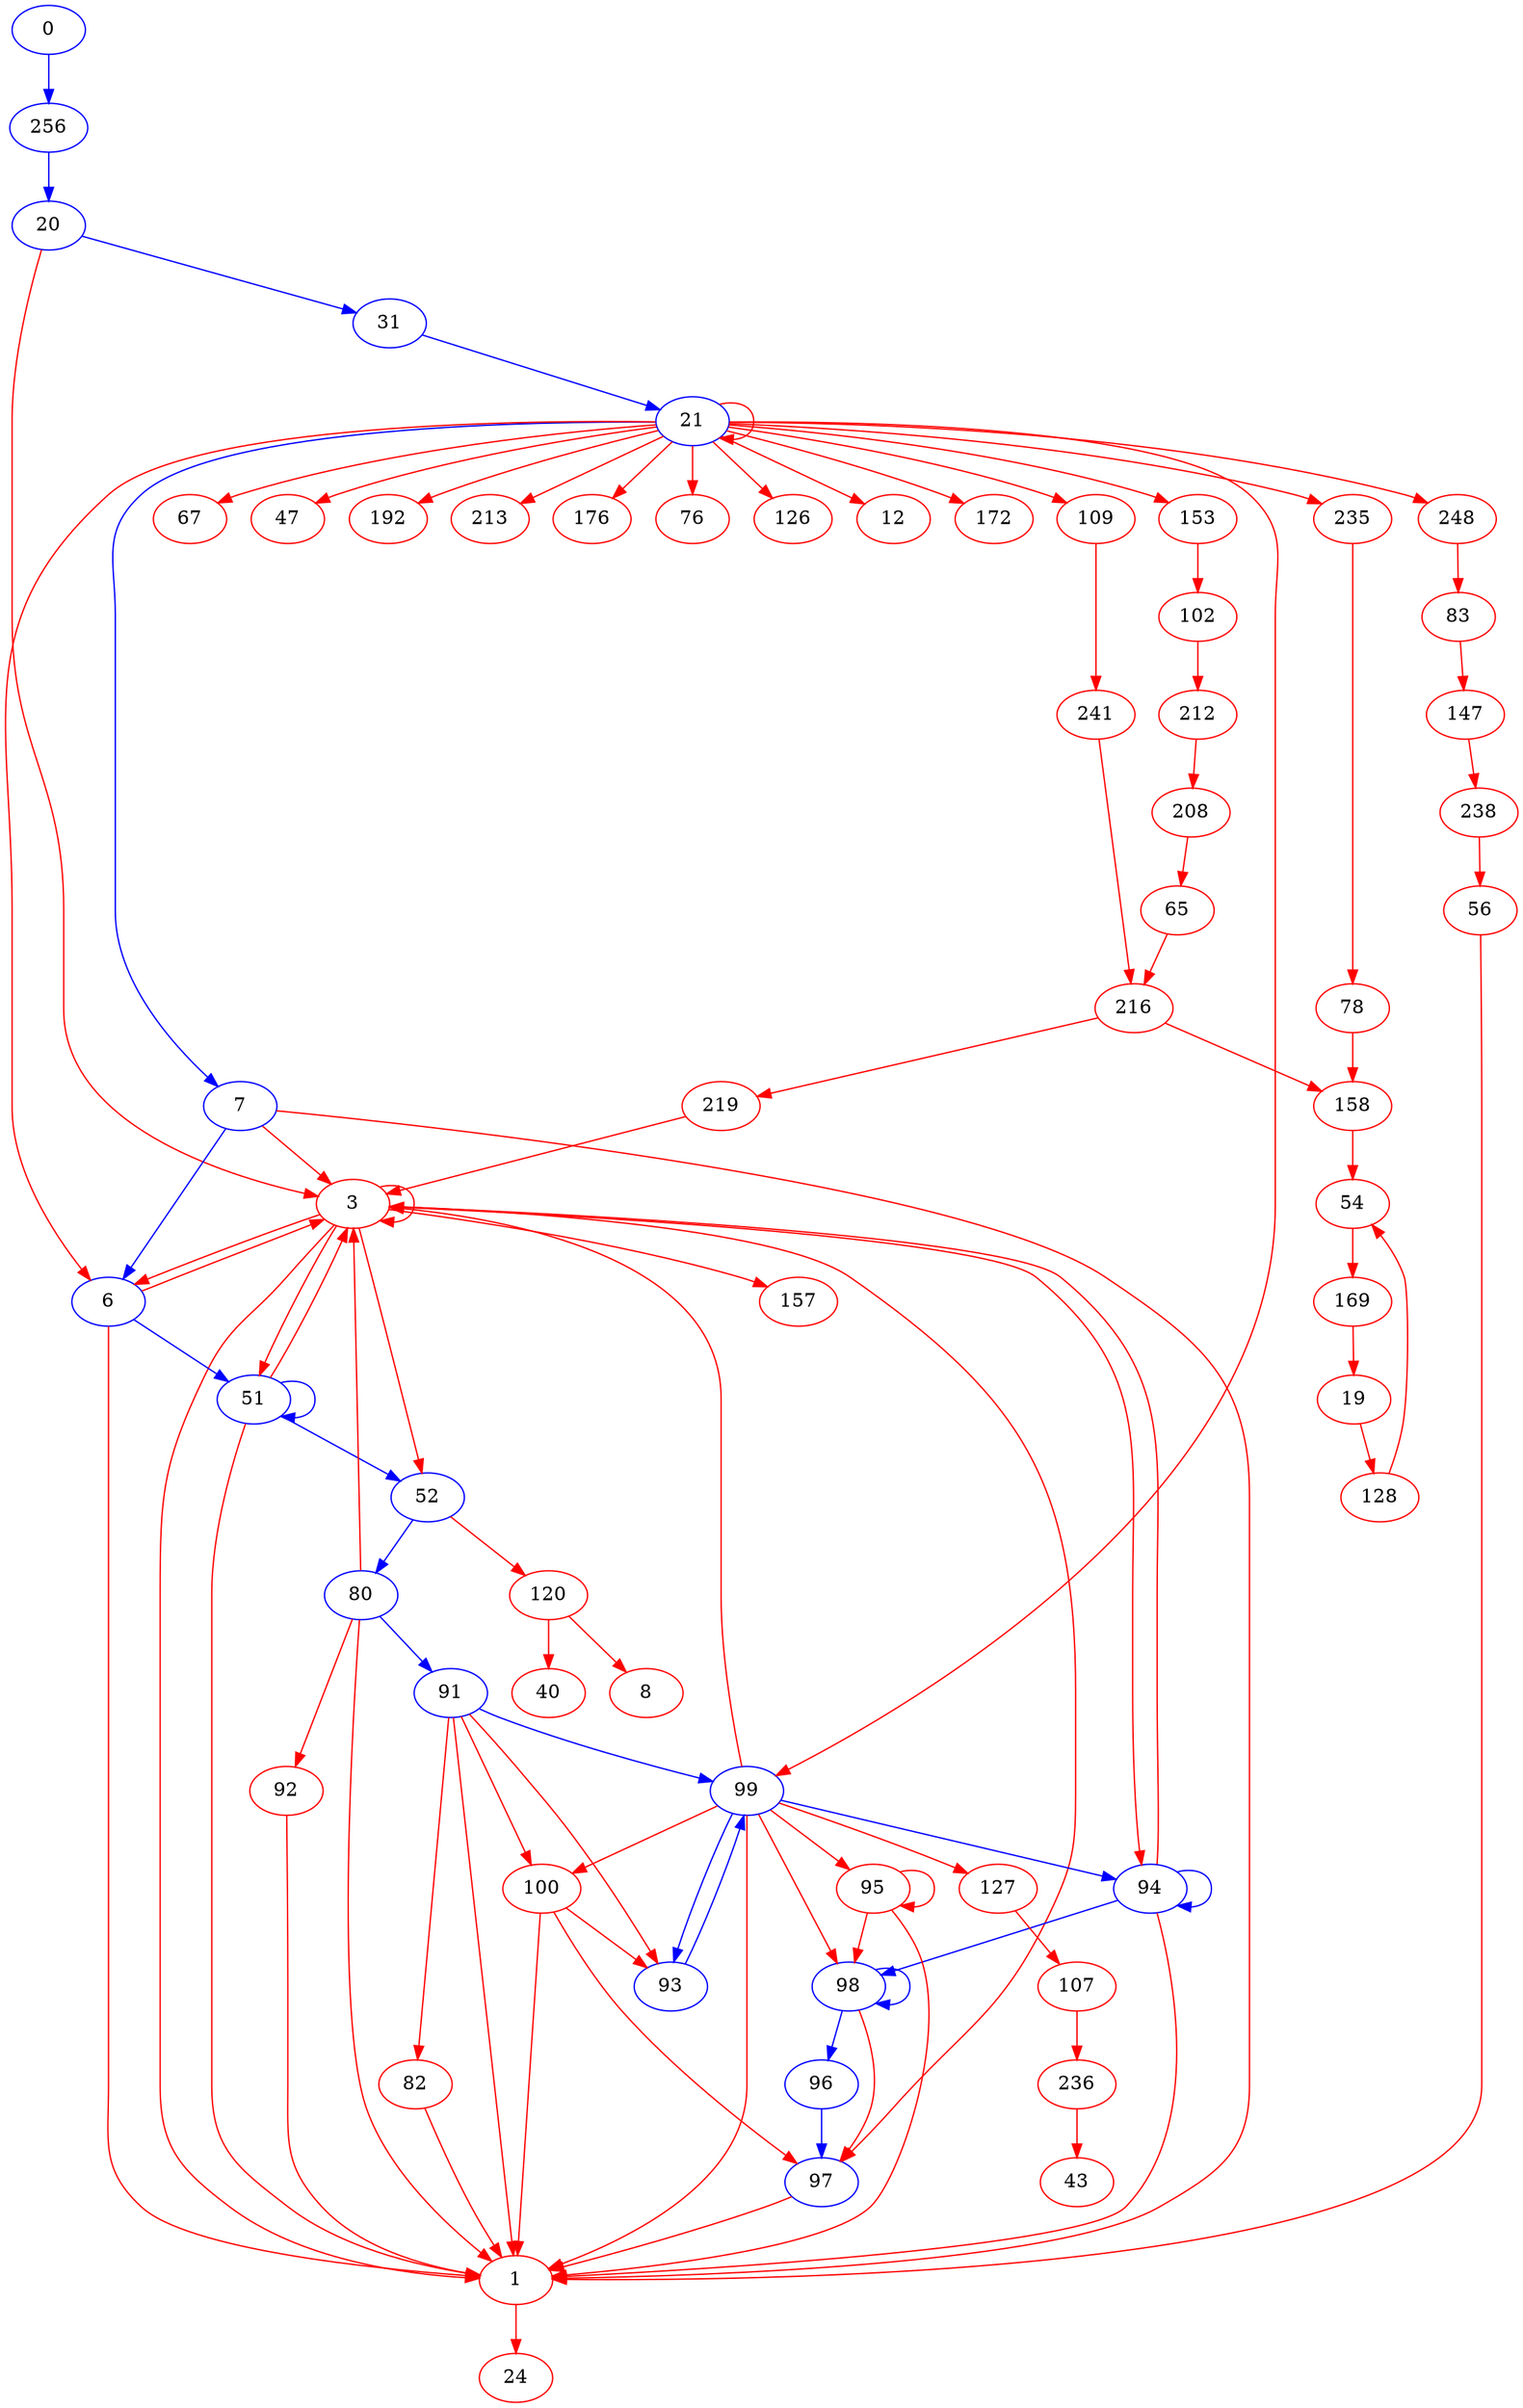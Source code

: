 digraph g {
	node [color=black];
	edge [color=black];
	0	 [color=blue];
	256	 [color=blue];
	0 -> 256 [key=new_edge,
	color=blue];
20 [color=blue];
256 -> 20 [key=new_edge,
color=blue];
31 [color=blue];
20 -> 31 [key=new_edge,
color=blue];
3 [color=red];
20 -> 3 [key=new_edge,
color=red];
21 [color=blue];
31 -> 21 [key=new_edge,
color=blue];
21 -> 21 [key=new_edge,
color=red];
7 [color=blue];
21 -> 7 [key=new_edge,
color=blue];
6 [color=blue];
21 -> 6 [key=new_edge,
color=red];
99 [color=blue];
21 -> 99 [key=new_edge,
color=red];
235 [color=red];
21 -> 235 [key=new_edge,
color=red];
153 [color=red];
21 -> 153 [key=new_edge,
color=red];
248 [color=red];
21 -> 248 [key=new_edge,
color=red];
109 [color=red];
21 -> 109 [key=new_edge,
color=red];
67 [color=red];
21 -> 67 [key=new_edge,
color=red];
47 [color=red];
21 -> 47 [key=new_edge,
color=red];
192 [color=red];
21 -> 192 [key=new_edge,
color=red];
213 [color=red];
21 -> 213 [key=new_edge,
color=red];
176 [color=red];
21 -> 176 [key=new_edge,
color=red];
76 [color=red];
21 -> 76 [key=new_edge,
color=red];
126 [color=red];
21 -> 126 [key=new_edge,
color=red];
12 [color=red];
21 -> 12 [key=new_edge,
color=red];
172 [color=red];
21 -> 172 [key=new_edge,
color=red];
7 -> 6 [key=new_edge,
color=blue];
1 [color=red];
7 -> 1 [key=new_edge,
color=red];
7 -> 3 [key=new_edge,
color=red];
51 [color=blue];
6 -> 51 [key=new_edge,
color=blue];
6 -> 1 [key=new_edge,
color=red];
6 -> 3 [key=new_edge,
color=red];
51 -> 51 [key=new_edge,
color=blue];
52 [color=blue];
51 -> 52 [key=new_edge,
color=blue];
51 -> 1 [key=new_edge,
color=red];
51 -> 3 [key=new_edge,
color=red];
80 [color=blue];
52 -> 80 [key=new_edge,
color=blue];
120 [color=red];
52 -> 120 [key=new_edge,
color=red];
91 [color=blue];
80 -> 91 [key=new_edge,
color=blue];
80 -> 1 [key=new_edge,
color=red];
80 -> 3 [key=new_edge,
color=red];
92 [color=red];
80 -> 92 [key=new_edge,
color=red];
91 -> 99 [key=new_edge,
color=blue];
93 [color=blue];
91 -> 93 [key=new_edge,
color=red];
91 -> 1 [key=new_edge,
color=red];
100 [color=red];
91 -> 100 [key=new_edge,
color=red];
82 [color=red];
91 -> 82 [key=new_edge,
color=red];
99 -> 93 [key=new_edge,
color=blue];
94 [color=blue];
99 -> 94 [key=new_edge,
color=blue];
98 [color=blue];
99 -> 98 [key=new_edge,
color=red];
99 -> 1 [key=new_edge,
color=red];
127 [color=red];
99 -> 127 [key=new_edge,
color=red];
99 -> 3 [key=new_edge,
color=red];
99 -> 100 [key=new_edge,
color=red];
95 [color=red];
99 -> 95 [key=new_edge,
color=red];
93 -> 99 [key=new_edge,
color=blue];
94 -> 94 [key=new_edge,
color=blue];
94 -> 98 [key=new_edge,
color=blue];
94 -> 1 [key=new_edge,
color=red];
94 -> 3 [key=new_edge,
color=red];
98 -> 98 [key=new_edge,
color=blue];
96 [color=blue];
98 -> 96 [key=new_edge,
color=blue];
97 [color=blue];
98 -> 97 [key=new_edge,
color=red];
96 -> 97 [key=new_edge,
color=blue];
97 -> 1 [key=new_edge,
color=red];
24 [color=red];
1 -> 24 [key=new_edge,
color=red];
107 [color=red];
127 -> 107 [key=new_edge,
color=red];
236 [color=red];
107 -> 236 [key=new_edge,
color=red];
43 [color=red];
236 -> 43 [key=new_edge,
color=red];
3 -> 6 [key=new_edge,
color=red];
3 -> 51 [key=new_edge,
color=red];
3 -> 52 [key=new_edge,
color=red];
3 -> 94 [key=new_edge,
color=red];
3 -> 97 [key=new_edge,
color=red];
3 -> 1 [key=new_edge,
color=red];
3 -> 3 [key=new_edge,
color=red];
157 [color=red];
3 -> 157 [key=new_edge,
color=red];
40 [color=red];
120 -> 40 [key=new_edge,
color=red];
8 [color=red];
120 -> 8 [key=new_edge,
color=red];
100 -> 93 [key=new_edge,
color=red];
100 -> 97 [key=new_edge,
color=red];
100 -> 1 [key=new_edge,
color=red];
95 -> 98 [key=new_edge,
color=red];
95 -> 1 [key=new_edge,
color=red];
95 -> 95 [key=new_edge,
color=red];
92 -> 1 [key=new_edge,
color=red];
78 [color=red];
235 -> 78 [key=new_edge,
color=red];
158 [color=red];
78 -> 158 [key=new_edge,
color=red];
54 [color=red];
158 -> 54 [key=new_edge,
color=red];
169 [color=red];
54 -> 169 [key=new_edge,
color=red];
19 [color=red];
169 -> 19 [key=new_edge,
color=red];
128 [color=red];
19 -> 128 [key=new_edge,
color=red];
128 -> 54 [key=new_edge,
color=red];
102 [color=red];
153 -> 102 [key=new_edge,
color=red];
212 [color=red];
102 -> 212 [key=new_edge,
color=red];
208 [color=red];
212 -> 208 [key=new_edge,
color=red];
65 [color=red];
208 -> 65 [key=new_edge,
color=red];
216 [color=red];
65 -> 216 [key=new_edge,
color=red];
216 -> 158 [key=new_edge,
color=red];
219 [color=red];
216 -> 219 [key=new_edge,
color=red];
82 -> 1 [key=new_edge,
color=red];
83 [color=red];
248 -> 83 [key=new_edge,
color=red];
147 [color=red];
83 -> 147 [key=new_edge,
color=red];
238 [color=red];
147 -> 238 [key=new_edge,
color=red];
56 [color=red];
238 -> 56 [key=new_edge,
color=red];
56 -> 1 [key=new_edge,
color=red];
241 [color=red];
109 -> 241 [key=new_edge,
color=red];
241 -> 216 [key=new_edge,
color=red];
219 -> 3 [key=new_edge,
color=red];
}
